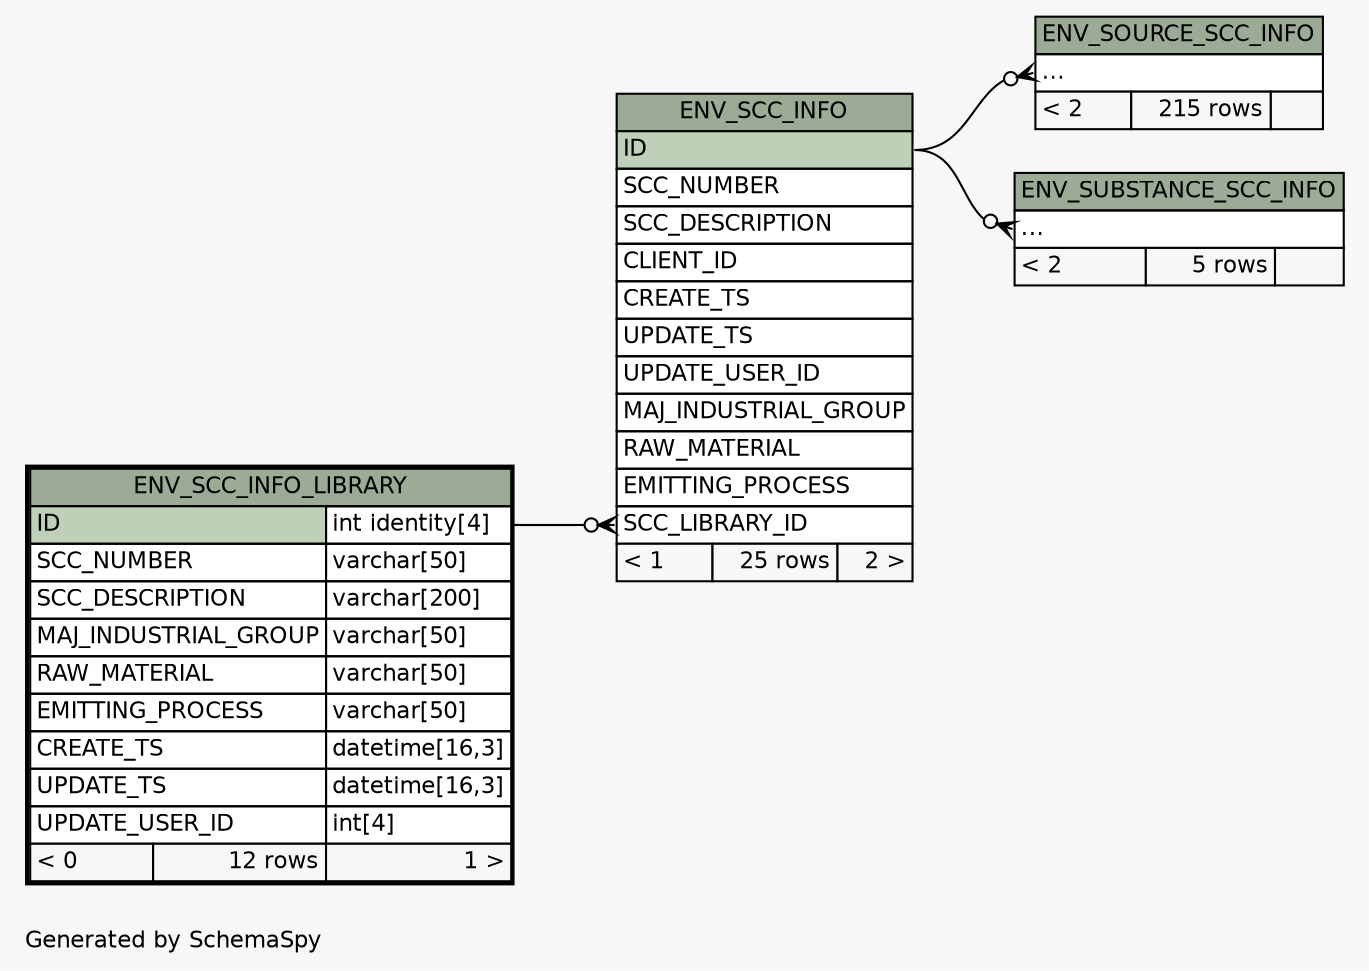 // dot 2.28.0 on Windows 7 6.1
// SchemaSpy rev 590
digraph "twoDegreesRelationshipsDiagram" {
  graph [
    rankdir="RL"
    bgcolor="#f7f7f7"
    label="\nGenerated by SchemaSpy"
    labeljust="l"
    nodesep="0.18"
    ranksep="0.46"
    fontname="Helvetica"
    fontsize="11"
  ];
  node [
    fontname="Helvetica"
    fontsize="11"
    shape="plaintext"
  ];
  edge [
    arrowsize="0.8"
  ];
  "ENV_SCC_INFO":"SCC_LIBRARY_ID":w -> "ENV_SCC_INFO_LIBRARY":"ID.type":e [arrowhead=none dir=back arrowtail=crowodot];
  "ENV_SOURCE_SCC_INFO":"elipses":w -> "ENV_SCC_INFO":"ID":e [arrowhead=none dir=back arrowtail=crowodot];
  "ENV_SUBSTANCE_SCC_INFO":"elipses":w -> "ENV_SCC_INFO":"ID":e [arrowhead=none dir=back arrowtail=crowodot];
  "ENV_SCC_INFO" [
    label=<
    <TABLE BORDER="0" CELLBORDER="1" CELLSPACING="0" BGCOLOR="#ffffff">
      <TR><TD COLSPAN="3" BGCOLOR="#9bab96" ALIGN="CENTER">ENV_SCC_INFO</TD></TR>
      <TR><TD PORT="ID" COLSPAN="3" BGCOLOR="#bed1b8" ALIGN="LEFT">ID</TD></TR>
      <TR><TD PORT="SCC_NUMBER" COLSPAN="3" ALIGN="LEFT">SCC_NUMBER</TD></TR>
      <TR><TD PORT="SCC_DESCRIPTION" COLSPAN="3" ALIGN="LEFT">SCC_DESCRIPTION</TD></TR>
      <TR><TD PORT="CLIENT_ID" COLSPAN="3" ALIGN="LEFT">CLIENT_ID</TD></TR>
      <TR><TD PORT="CREATE_TS" COLSPAN="3" ALIGN="LEFT">CREATE_TS</TD></TR>
      <TR><TD PORT="UPDATE_TS" COLSPAN="3" ALIGN="LEFT">UPDATE_TS</TD></TR>
      <TR><TD PORT="UPDATE_USER_ID" COLSPAN="3" ALIGN="LEFT">UPDATE_USER_ID</TD></TR>
      <TR><TD PORT="MAJ_INDUSTRIAL_GROUP" COLSPAN="3" ALIGN="LEFT">MAJ_INDUSTRIAL_GROUP</TD></TR>
      <TR><TD PORT="RAW_MATERIAL" COLSPAN="3" ALIGN="LEFT">RAW_MATERIAL</TD></TR>
      <TR><TD PORT="EMITTING_PROCESS" COLSPAN="3" ALIGN="LEFT">EMITTING_PROCESS</TD></TR>
      <TR><TD PORT="SCC_LIBRARY_ID" COLSPAN="3" ALIGN="LEFT">SCC_LIBRARY_ID</TD></TR>
      <TR><TD ALIGN="LEFT" BGCOLOR="#f7f7f7">&lt; 1</TD><TD ALIGN="RIGHT" BGCOLOR="#f7f7f7">25 rows</TD><TD ALIGN="RIGHT" BGCOLOR="#f7f7f7">2 &gt;</TD></TR>
    </TABLE>>
    URL="ENV_SCC_INFO.html"
    tooltip="ENV_SCC_INFO"
  ];
  "ENV_SCC_INFO_LIBRARY" [
    label=<
    <TABLE BORDER="2" CELLBORDER="1" CELLSPACING="0" BGCOLOR="#ffffff">
      <TR><TD COLSPAN="3" BGCOLOR="#9bab96" ALIGN="CENTER">ENV_SCC_INFO_LIBRARY</TD></TR>
      <TR><TD PORT="ID" COLSPAN="2" BGCOLOR="#bed1b8" ALIGN="LEFT">ID</TD><TD PORT="ID.type" ALIGN="LEFT">int identity[4]</TD></TR>
      <TR><TD PORT="SCC_NUMBER" COLSPAN="2" ALIGN="LEFT">SCC_NUMBER</TD><TD PORT="SCC_NUMBER.type" ALIGN="LEFT">varchar[50]</TD></TR>
      <TR><TD PORT="SCC_DESCRIPTION" COLSPAN="2" ALIGN="LEFT">SCC_DESCRIPTION</TD><TD PORT="SCC_DESCRIPTION.type" ALIGN="LEFT">varchar[200]</TD></TR>
      <TR><TD PORT="MAJ_INDUSTRIAL_GROUP" COLSPAN="2" ALIGN="LEFT">MAJ_INDUSTRIAL_GROUP</TD><TD PORT="MAJ_INDUSTRIAL_GROUP.type" ALIGN="LEFT">varchar[50]</TD></TR>
      <TR><TD PORT="RAW_MATERIAL" COLSPAN="2" ALIGN="LEFT">RAW_MATERIAL</TD><TD PORT="RAW_MATERIAL.type" ALIGN="LEFT">varchar[50]</TD></TR>
      <TR><TD PORT="EMITTING_PROCESS" COLSPAN="2" ALIGN="LEFT">EMITTING_PROCESS</TD><TD PORT="EMITTING_PROCESS.type" ALIGN="LEFT">varchar[50]</TD></TR>
      <TR><TD PORT="CREATE_TS" COLSPAN="2" ALIGN="LEFT">CREATE_TS</TD><TD PORT="CREATE_TS.type" ALIGN="LEFT">datetime[16,3]</TD></TR>
      <TR><TD PORT="UPDATE_TS" COLSPAN="2" ALIGN="LEFT">UPDATE_TS</TD><TD PORT="UPDATE_TS.type" ALIGN="LEFT">datetime[16,3]</TD></TR>
      <TR><TD PORT="UPDATE_USER_ID" COLSPAN="2" ALIGN="LEFT">UPDATE_USER_ID</TD><TD PORT="UPDATE_USER_ID.type" ALIGN="LEFT">int[4]</TD></TR>
      <TR><TD ALIGN="LEFT" BGCOLOR="#f7f7f7">&lt; 0</TD><TD ALIGN="RIGHT" BGCOLOR="#f7f7f7">12 rows</TD><TD ALIGN="RIGHT" BGCOLOR="#f7f7f7">1 &gt;</TD></TR>
    </TABLE>>
    URL="ENV_SCC_INFO_LIBRARY.html"
    tooltip="ENV_SCC_INFO_LIBRARY"
  ];
  "ENV_SOURCE_SCC_INFO" [
    label=<
    <TABLE BORDER="0" CELLBORDER="1" CELLSPACING="0" BGCOLOR="#ffffff">
      <TR><TD COLSPAN="3" BGCOLOR="#9bab96" ALIGN="CENTER">ENV_SOURCE_SCC_INFO</TD></TR>
      <TR><TD PORT="elipses" COLSPAN="3" ALIGN="LEFT">...</TD></TR>
      <TR><TD ALIGN="LEFT" BGCOLOR="#f7f7f7">&lt; 2</TD><TD ALIGN="RIGHT" BGCOLOR="#f7f7f7">215 rows</TD><TD ALIGN="RIGHT" BGCOLOR="#f7f7f7">  </TD></TR>
    </TABLE>>
    URL="ENV_SOURCE_SCC_INFO.html"
    tooltip="ENV_SOURCE_SCC_INFO"
  ];
  "ENV_SUBSTANCE_SCC_INFO" [
    label=<
    <TABLE BORDER="0" CELLBORDER="1" CELLSPACING="0" BGCOLOR="#ffffff">
      <TR><TD COLSPAN="3" BGCOLOR="#9bab96" ALIGN="CENTER">ENV_SUBSTANCE_SCC_INFO</TD></TR>
      <TR><TD PORT="elipses" COLSPAN="3" ALIGN="LEFT">...</TD></TR>
      <TR><TD ALIGN="LEFT" BGCOLOR="#f7f7f7">&lt; 2</TD><TD ALIGN="RIGHT" BGCOLOR="#f7f7f7">5 rows</TD><TD ALIGN="RIGHT" BGCOLOR="#f7f7f7">  </TD></TR>
    </TABLE>>
    URL="ENV_SUBSTANCE_SCC_INFO.html"
    tooltip="ENV_SUBSTANCE_SCC_INFO"
  ];
}
